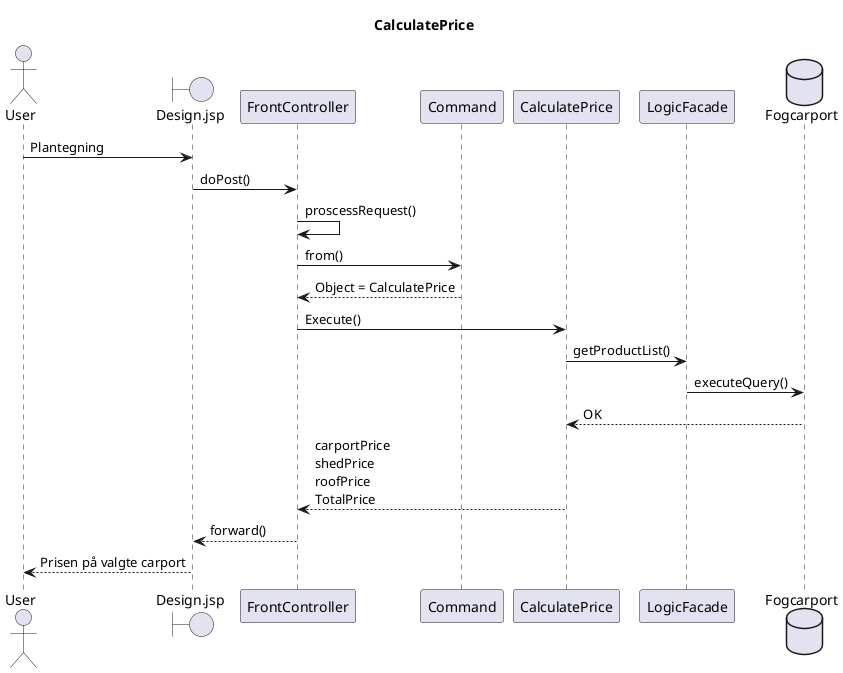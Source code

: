 @startuml
       Title CalculatePrice
       actor User
       boundary Design.jsp
       participant FrontController
       participant Command
       participant CalculatePrice
       participant LogicFacade
       database Fogcarport



       User -> Design.jsp : Plantegning
       Design.jsp -> FrontController : doPost()
       FrontController -> FrontController: proscessRequest()
       FrontController -> Command: from()
       Command --> FrontController: Object = CalculatePrice
       FrontController -> CalculatePrice: Execute()
       CalculatePrice -> LogicFacade: getProductList()
       LogicFacade -> Fogcarport: executeQuery()
       Fogcarport --> CalculatePrice: OK
       CalculatePrice --> FrontController: carportPrice\nshedPrice\nroofPrice\nTotalPrice
       FrontController --> Design.jsp: forward()
       Design.jsp --> User: Prisen på valgte carport

       @enduml